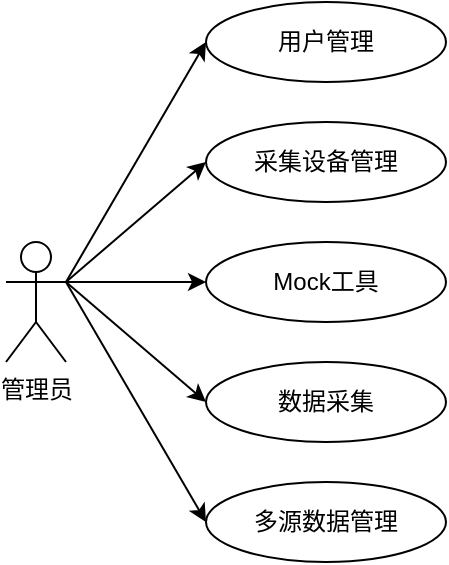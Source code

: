 <mxfile version="26.1.1">
  <diagram name="第 1 页" id="yqkmy5sBXUVOjIypKYsF">
    <mxGraphModel dx="1026" dy="650" grid="1" gridSize="10" guides="1" tooltips="1" connect="1" arrows="1" fold="1" page="1" pageScale="1" pageWidth="827" pageHeight="1169" math="0" shadow="0">
      <root>
        <mxCell id="0" />
        <mxCell id="1" parent="0" />
        <mxCell id="5ahhQRb7u_DMYZR82eUV-10" style="rounded=0;orthogonalLoop=1;jettySize=auto;html=1;exitX=1;exitY=0.333;exitDx=0;exitDy=0;exitPerimeter=0;entryX=0;entryY=0.5;entryDx=0;entryDy=0;" edge="1" parent="1" source="5ahhQRb7u_DMYZR82eUV-1" target="5ahhQRb7u_DMYZR82eUV-3">
          <mxGeometry relative="1" as="geometry" />
        </mxCell>
        <mxCell id="5ahhQRb7u_DMYZR82eUV-11" style="rounded=0;orthogonalLoop=1;jettySize=auto;html=1;exitX=1;exitY=0.333;exitDx=0;exitDy=0;exitPerimeter=0;entryX=0;entryY=0.5;entryDx=0;entryDy=0;" edge="1" parent="1" source="5ahhQRb7u_DMYZR82eUV-1" target="5ahhQRb7u_DMYZR82eUV-4">
          <mxGeometry relative="1" as="geometry" />
        </mxCell>
        <mxCell id="5ahhQRb7u_DMYZR82eUV-12" style="rounded=0;orthogonalLoop=1;jettySize=auto;html=1;exitX=1;exitY=0.333;exitDx=0;exitDy=0;exitPerimeter=0;entryX=0;entryY=0.5;entryDx=0;entryDy=0;" edge="1" parent="1" source="5ahhQRb7u_DMYZR82eUV-1" target="5ahhQRb7u_DMYZR82eUV-5">
          <mxGeometry relative="1" as="geometry" />
        </mxCell>
        <mxCell id="5ahhQRb7u_DMYZR82eUV-13" style="rounded=0;orthogonalLoop=1;jettySize=auto;html=1;exitX=1;exitY=0.333;exitDx=0;exitDy=0;exitPerimeter=0;entryX=0;entryY=0.5;entryDx=0;entryDy=0;" edge="1" parent="1" source="5ahhQRb7u_DMYZR82eUV-1" target="5ahhQRb7u_DMYZR82eUV-6">
          <mxGeometry relative="1" as="geometry" />
        </mxCell>
        <mxCell id="5ahhQRb7u_DMYZR82eUV-14" style="rounded=0;orthogonalLoop=1;jettySize=auto;html=1;exitX=1;exitY=0.333;exitDx=0;exitDy=0;exitPerimeter=0;entryX=0;entryY=0.5;entryDx=0;entryDy=0;" edge="1" parent="1" source="5ahhQRb7u_DMYZR82eUV-1" target="5ahhQRb7u_DMYZR82eUV-7">
          <mxGeometry relative="1" as="geometry" />
        </mxCell>
        <mxCell id="5ahhQRb7u_DMYZR82eUV-1" value="管理员" style="shape=umlActor;verticalLabelPosition=bottom;verticalAlign=top;html=1;outlineConnect=0;" vertex="1" parent="1">
          <mxGeometry x="60" y="290" width="30" height="60" as="geometry" />
        </mxCell>
        <mxCell id="5ahhQRb7u_DMYZR82eUV-3" value="用户管理" style="ellipse;whiteSpace=wrap;html=1;" vertex="1" parent="1">
          <mxGeometry x="160" y="170" width="120" height="40" as="geometry" />
        </mxCell>
        <mxCell id="5ahhQRb7u_DMYZR82eUV-4" value="采集设备管理" style="ellipse;whiteSpace=wrap;html=1;" vertex="1" parent="1">
          <mxGeometry x="160" y="230" width="120" height="40" as="geometry" />
        </mxCell>
        <mxCell id="5ahhQRb7u_DMYZR82eUV-5" value="Mock工具" style="ellipse;whiteSpace=wrap;html=1;" vertex="1" parent="1">
          <mxGeometry x="160" y="290" width="120" height="40" as="geometry" />
        </mxCell>
        <mxCell id="5ahhQRb7u_DMYZR82eUV-6" value="数据采集" style="ellipse;whiteSpace=wrap;html=1;" vertex="1" parent="1">
          <mxGeometry x="160" y="350" width="120" height="40" as="geometry" />
        </mxCell>
        <mxCell id="5ahhQRb7u_DMYZR82eUV-7" value="多源数据管理" style="ellipse;whiteSpace=wrap;html=1;" vertex="1" parent="1">
          <mxGeometry x="160" y="410" width="120" height="40" as="geometry" />
        </mxCell>
      </root>
    </mxGraphModel>
  </diagram>
</mxfile>
